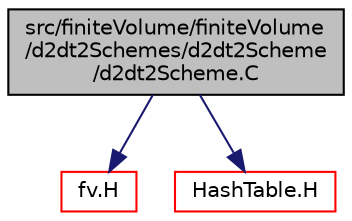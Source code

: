 digraph "src/finiteVolume/finiteVolume/d2dt2Schemes/d2dt2Scheme/d2dt2Scheme.C"
{
  bgcolor="transparent";
  edge [fontname="Helvetica",fontsize="10",labelfontname="Helvetica",labelfontsize="10"];
  node [fontname="Helvetica",fontsize="10",shape=record];
  Node0 [label="src/finiteVolume/finiteVolume\l/d2dt2Schemes/d2dt2Scheme\l/d2dt2Scheme.C",height=0.2,width=0.4,color="black", fillcolor="grey75", style="filled", fontcolor="black"];
  Node0 -> Node1 [color="midnightblue",fontsize="10",style="solid",fontname="Helvetica"];
  Node1 [label="fv.H",height=0.2,width=0.4,color="red",URL="$a03089.html"];
  Node0 -> Node27 [color="midnightblue",fontsize="10",style="solid",fontname="Helvetica"];
  Node27 [label="HashTable.H",height=0.2,width=0.4,color="red",URL="$a09179.html"];
}

